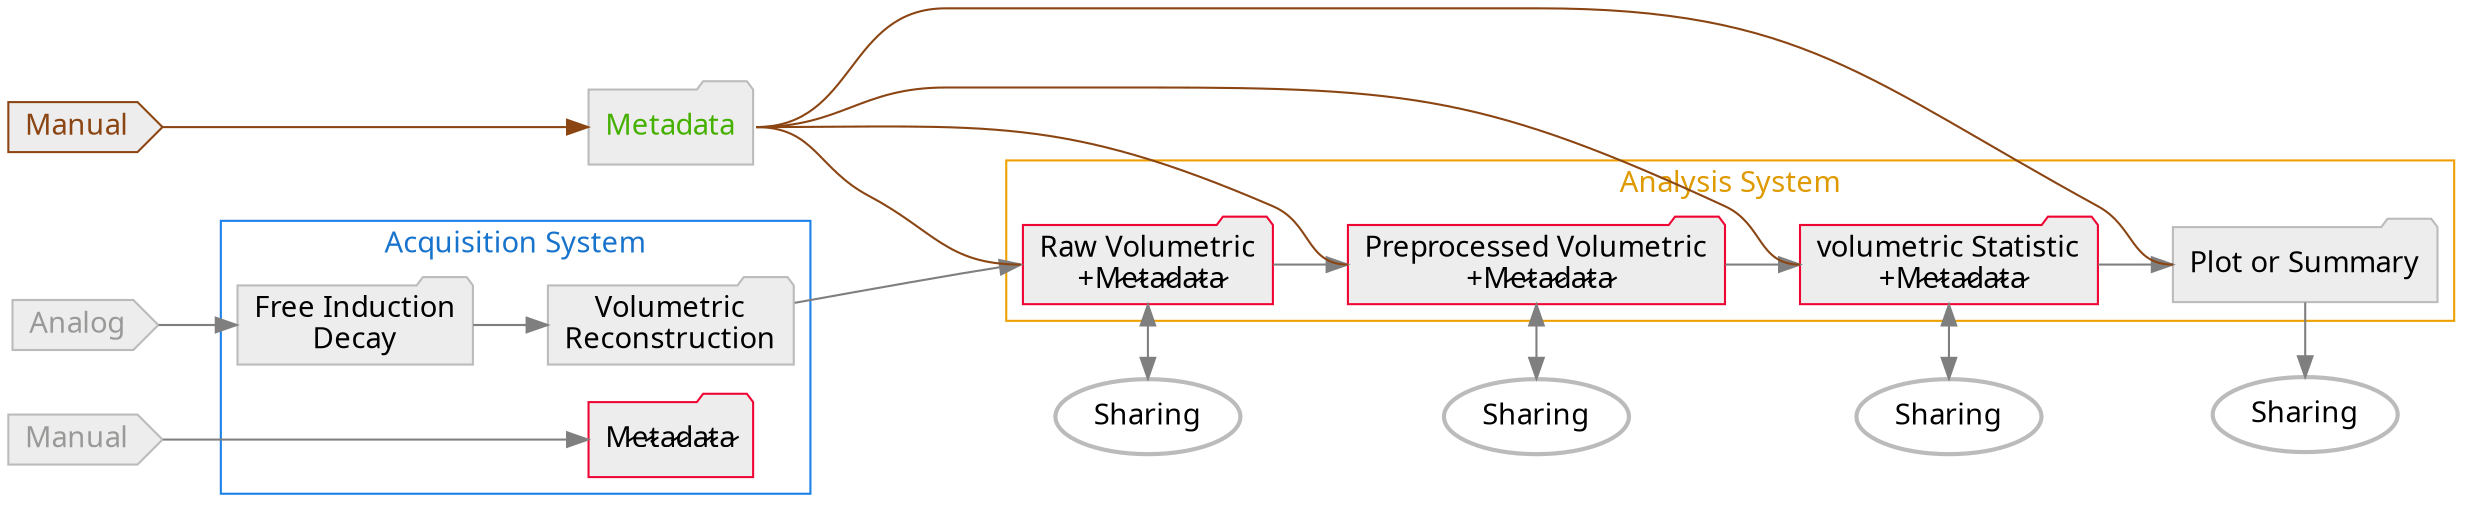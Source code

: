 digraph graphname {
    newrank = true;
    size="26,10";
    rankdir="LR";
    graph [fontname = "sans"];
    node [fontname = "sans", style=filled];
    edge [fontname = "sans", color=gray50];
    d_[label="Sharing", style="bold, rounded", color="#BBBBBB"];
    e_[label="Sharing", style="bold, rounded", color="#BBBBBB"];
    f_[label="Sharing", style="bold, rounded", color="#BBBBBB"];
    g_[label="Sharing", style="bold, rounded", color="#BBBBBB"];
    a[label="Analog  ", shape=cds, color="#BBBBBB", fillcolor=grey93, fontcolor="#999998"];
    b[label="Free Induction\nDecay", shape=folder, color="#BBBBBB", fillcolor=grey93];
    c[label="Volumetric\nReconstruction", shape=folder, color="#BBBBBB", fillcolor=grey93];
    d[label="Raw Volumetric\n +M̷e̷t̷a̷d̷a̷t̷a̷", shape=folder, color="#EF0533", fillcolor=grey93];
    e[label="Preprocessed Volumetric\n +M̷e̷t̷a̷d̷a̷t̷a̷", shape=folder, color="#EF0533", fillcolor=grey93];
    f[label="volumetric Statistic\n +M̷e̷t̷a̷d̷a̷t̷a̷", shape=folder, color="#EF0533", fillcolor=grey93];
    g[label="Plot or Summary", shape=folder, color="#BBBBBB", fillcolor=grey93];
    m0[label="Manual  ", shape=cds, color="#BBBBBB", fillcolor=grey93, fontcolor="#999998"];
    m1[label="M̷e̷t̷a̷d̷a̷t̷a̷", shape=folder, color="#EF0533", fillcolor=grey93];
    m_bad[
        label=<<FONT COLOR="#45B000">Metadata</FONT>>,
        shape=folder, color="#BBBBBB", fillcolor=grey93,
        ];
    m0_bad[label="Manual  ", shape=cds, color="#8B4513", fillcolor=grey93, fontcolor="#8B4513"];
    
    m0 -> m1 ;
    m0_bad -> m_bad[color="#8B4513"];
    m_bad:e -> d:w[minlen=3, arrowhead=none, color="#8B4513"];
    m_bad:e -> e:w[arrowhead=none, color="#8B4513"];
    m_bad:e -> f:w[arrowhead=none, color="#8B4513"];
    m_bad:e -> g:w[arrowhead=none, color="#8B4513"];
    a -> b ;
    subgraph cluster1 {
        b -> c ;
        m1;
        label = "Acquisition System";
        fontcolor = "#1873cc";
        color = "#1b81e5";
    }
    c -> d:w ;
    subgraph cluster2 {
        d -> e ;
        e -> f ;
        f -> g ;
        label = "Analysis System";
        fontcolor = "#DE9A00";
        color = "#EDA000";
    }
    d -> d_ [dir=both, minlen=2];
    e -> e_ [dir=both, minlen=2];
    f -> f_ [dir=both, minlen=2];
    g -> g_ [minlen=2];
    {rank=same; a; m0; m0_bad}
    {rank=same; c; m1; m_bad}
    {rank=same; d; d_}
    {rank=same; e; e_}
    {rank=same; f; f_}
    {rank=same; g; g_}
}
